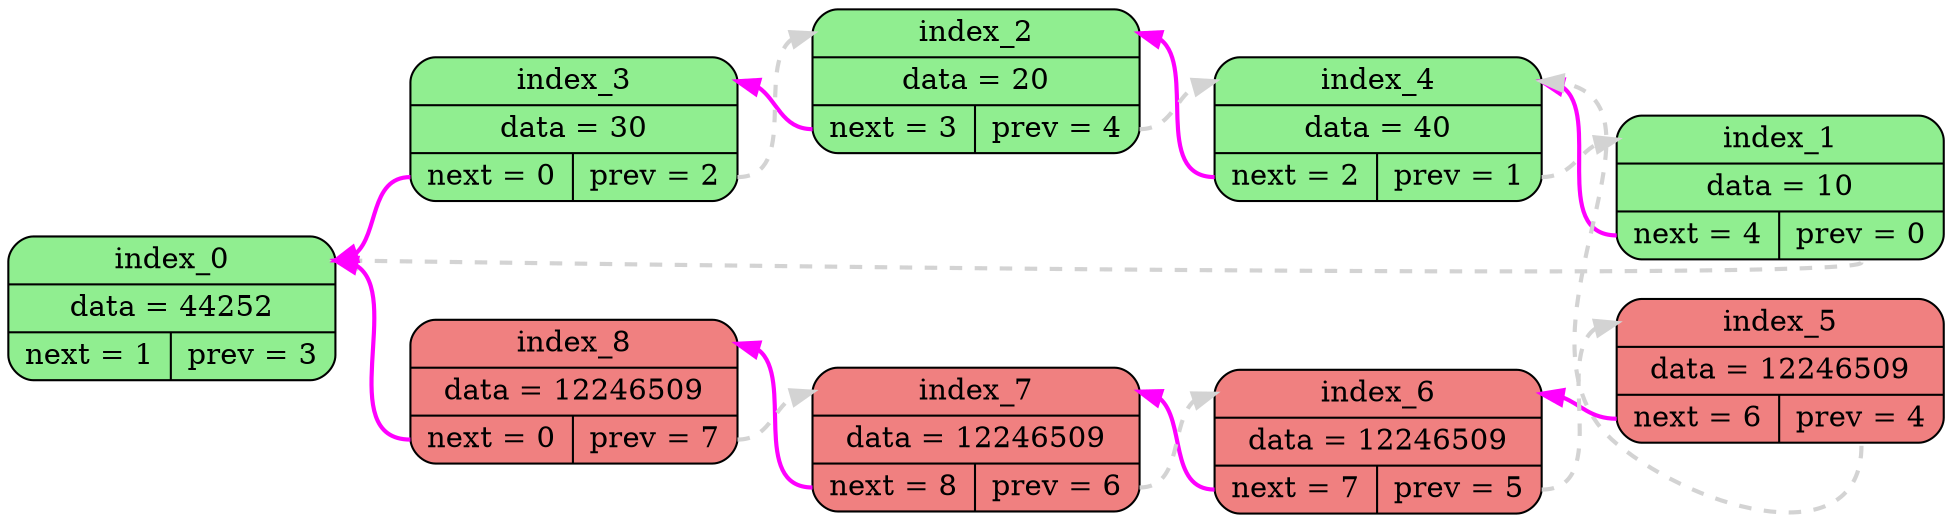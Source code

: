 digraph DUMP
{
    rankdir=RL;
    splines=true;
    node[shape=Mrecord];
    index_0 [style="filled", fillcolor="lightgreen", label = "<h> index_0 | <d> data = 44252 | { <n> next = 1 | <p> prev = 3 }"]
    index_1 [style="filled", fillcolor="lightgreen", label = "<h> index_1 | <d> data = 10 | { <n> next = 4 | <p> prev = 0 }"]
    index_4 [style="filled", fillcolor="lightgreen", label = "<h> index_4 | <d> data = 40 | { <n> next = 2 | <p> prev = 1 }"]
    index_2 [style="filled", fillcolor="lightgreen", label = "<h> index_2 | <d> data = 20 | { <n> next = 3 | <p> prev = 4 }"]
    index_3 [style="filled", fillcolor="lightgreen", label = "<h> index_3 | <d> data = 30 | { <n> next = 0 | <p> prev = 2 }"]
    index_5 [style="filled", fillcolor="lightcoral", label = "<h> index_5 | <d> data = 12246509 | { <n> next = 6 | <p> prev = 4 }"]
    index_6 [style="filled", fillcolor="lightcoral", label = "<h> index_6 | <d> data = 12246509 | { <n> next = 7 | <p> prev = 5 }"]
    index_7 [style="filled", fillcolor="lightcoral", label = "<h> index_7 | <d> data = 12246509 | { <n> next = 8 | <p> prev = 6 }"]
    index_8 [style="filled", fillcolor="lightcoral", label = "<h> index_8 | <d> data = 12246509 | { <n> next = 0 | <p> prev = 7 }"]
    index_1:n -> index_4:h [color="magenta", style="bold", arrowhead="normal"];
    index_1:p -> index_0:h [color="lightgrey", style="bold,dashed", arrowhead="normal"];
    index_2:n -> index_3:h [color="magenta", style="bold", arrowhead="normal"];
    index_2:p -> index_4:h [color="lightgrey", style="bold,dashed", arrowhead="normal"];
    index_3:n -> index_0:h [color="magenta", style="bold", arrowhead="normal"];
    index_3:p -> index_2:h [color="lightgrey", style="bold,dashed", arrowhead="normal"];
    index_4:n -> index_2:h [color="magenta", style="bold", arrowhead="normal"];
    index_4:p -> index_1:h [color="lightgrey", style="bold,dashed", arrowhead="normal"];
    index_5:n -> index_6:h [color="magenta", style="bold", arrowhead="normal"];
    index_5:p -> index_4:h [color="lightgrey", style="bold,dashed", arrowhead="normal"];
    index_6:n -> index_7:h [color="magenta", style="bold", arrowhead="normal"];
    index_6:p -> index_5:h [color="lightgrey", style="bold,dashed", arrowhead="normal"];
    index_7:n -> index_8:h [color="magenta", style="bold", arrowhead="normal"];
    index_7:p -> index_6:h [color="lightgrey", style="bold,dashed", arrowhead="normal"];
    index_8:n -> index_0:h [color="magenta", style="bold", arrowhead="normal"];
    index_8:p -> index_7:h [color="lightgrey", style="bold,dashed", arrowhead="normal"];
}
